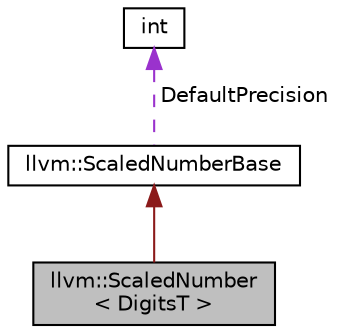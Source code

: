 digraph "llvm::ScaledNumber&lt; DigitsT &gt;"
{
 // LATEX_PDF_SIZE
  bgcolor="transparent";
  edge [fontname="Helvetica",fontsize="10",labelfontname="Helvetica",labelfontsize="10"];
  node [fontname="Helvetica",fontsize="10",shape="box"];
  Node1 [label="llvm::ScaledNumber\l\< DigitsT \>",height=0.2,width=0.4,color="black", fillcolor="grey75", style="filled", fontcolor="black",tooltip="Simple representation of a scaled number."];
  Node2 -> Node1 [dir="back",color="firebrick4",fontsize="10",style="solid",fontname="Helvetica"];
  Node2 [label="llvm::ScaledNumberBase",height=0.2,width=0.4,color="black",URL="$classllvm_1_1ScaledNumberBase.html",tooltip=" "];
  Node3 -> Node2 [dir="back",color="darkorchid3",fontsize="10",style="dashed",label=" DefaultPrecision" ,fontname="Helvetica"];
  Node3 [label="int",height=0.2,width=0.4,color="black",tooltip=" "];
}
